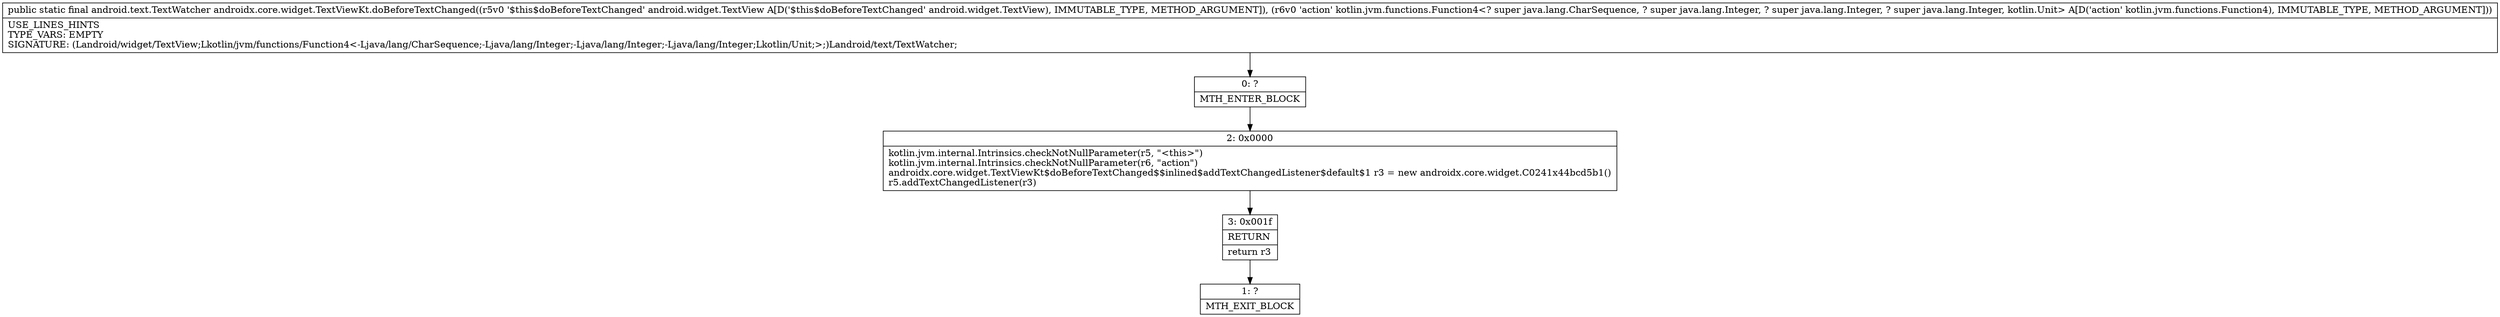 digraph "CFG forandroidx.core.widget.TextViewKt.doBeforeTextChanged(Landroid\/widget\/TextView;Lkotlin\/jvm\/functions\/Function4;)Landroid\/text\/TextWatcher;" {
Node_0 [shape=record,label="{0\:\ ?|MTH_ENTER_BLOCK\l}"];
Node_2 [shape=record,label="{2\:\ 0x0000|kotlin.jvm.internal.Intrinsics.checkNotNullParameter(r5, \"\<this\>\")\lkotlin.jvm.internal.Intrinsics.checkNotNullParameter(r6, \"action\")\landroidx.core.widget.TextViewKt$doBeforeTextChanged$$inlined$addTextChangedListener$default$1 r3 = new androidx.core.widget.C0241x44bcd5b1()\lr5.addTextChangedListener(r3)\l}"];
Node_3 [shape=record,label="{3\:\ 0x001f|RETURN\l|return r3\l}"];
Node_1 [shape=record,label="{1\:\ ?|MTH_EXIT_BLOCK\l}"];
MethodNode[shape=record,label="{public static final android.text.TextWatcher androidx.core.widget.TextViewKt.doBeforeTextChanged((r5v0 '$this$doBeforeTextChanged' android.widget.TextView A[D('$this$doBeforeTextChanged' android.widget.TextView), IMMUTABLE_TYPE, METHOD_ARGUMENT]), (r6v0 'action' kotlin.jvm.functions.Function4\<? super java.lang.CharSequence, ? super java.lang.Integer, ? super java.lang.Integer, ? super java.lang.Integer, kotlin.Unit\> A[D('action' kotlin.jvm.functions.Function4), IMMUTABLE_TYPE, METHOD_ARGUMENT]))  | USE_LINES_HINTS\lTYPE_VARS: EMPTY\lSIGNATURE: (Landroid\/widget\/TextView;Lkotlin\/jvm\/functions\/Function4\<\-Ljava\/lang\/CharSequence;\-Ljava\/lang\/Integer;\-Ljava\/lang\/Integer;\-Ljava\/lang\/Integer;Lkotlin\/Unit;\>;)Landroid\/text\/TextWatcher;\l}"];
MethodNode -> Node_0;Node_0 -> Node_2;
Node_2 -> Node_3;
Node_3 -> Node_1;
}

